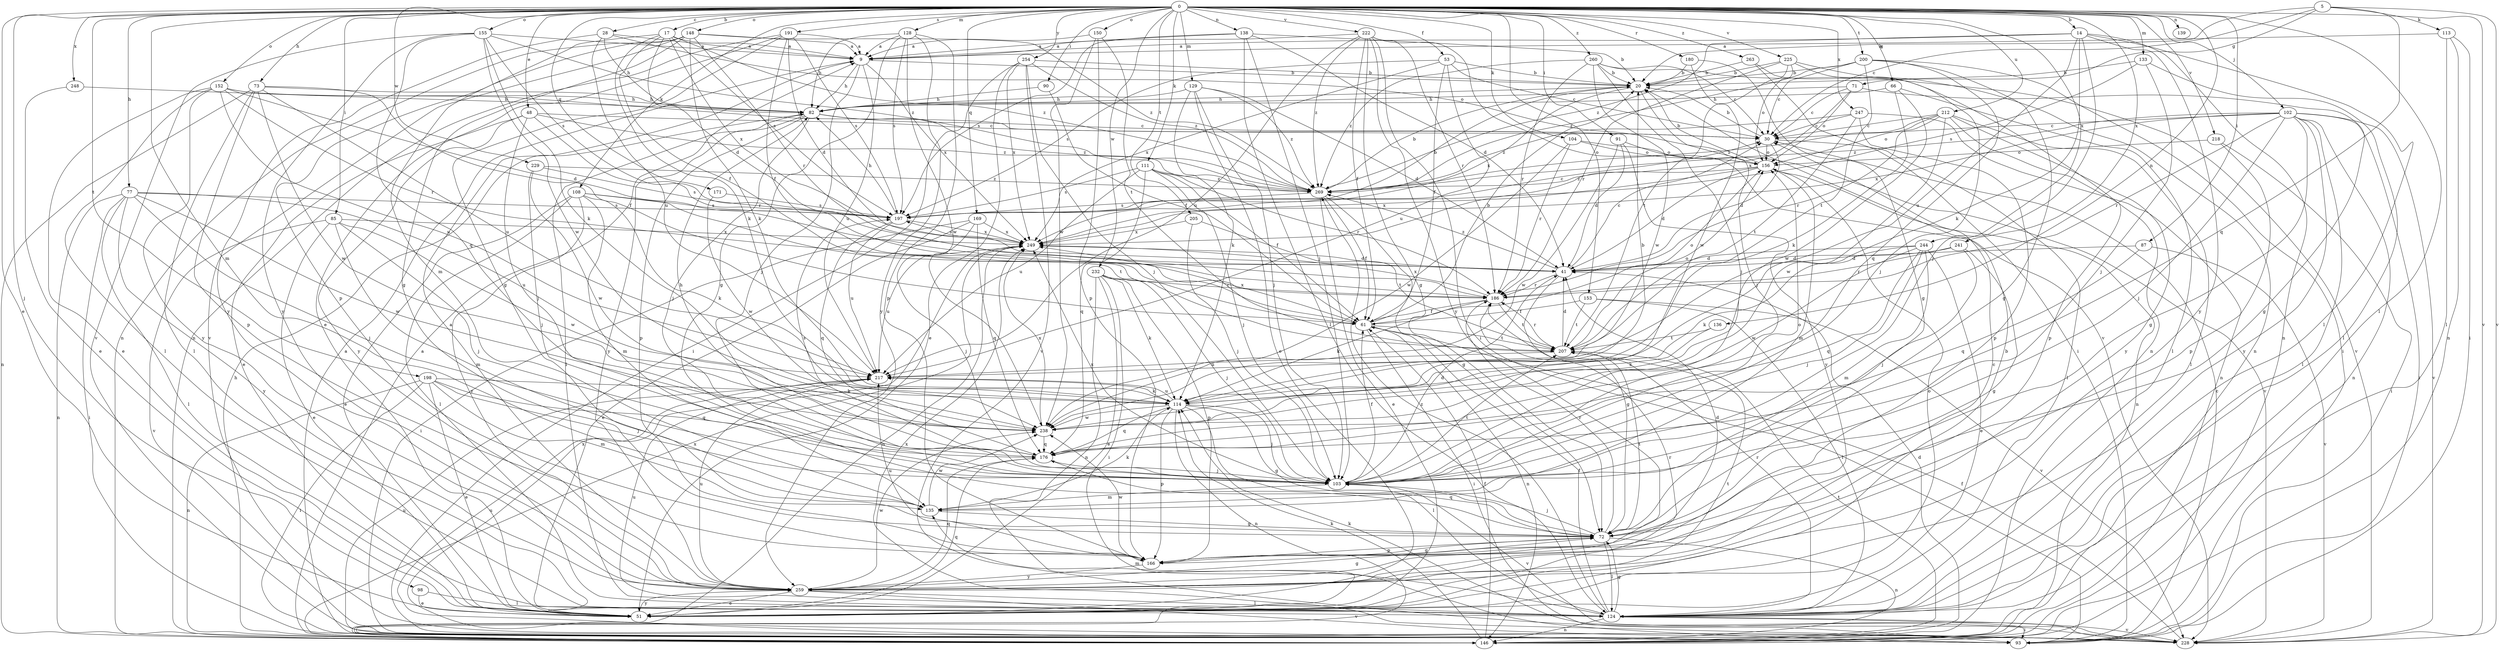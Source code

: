 strict digraph  {
0;
5;
9;
14;
17;
20;
28;
30;
41;
48;
51;
53;
61;
66;
71;
72;
73;
77;
82;
85;
87;
90;
91;
93;
98;
102;
103;
104;
108;
111;
113;
114;
124;
128;
129;
133;
135;
136;
138;
139;
146;
148;
150;
152;
153;
155;
156;
166;
169;
171;
176;
180;
186;
191;
197;
198;
200;
205;
207;
212;
217;
218;
222;
225;
228;
229;
232;
238;
241;
244;
247;
248;
249;
254;
259;
260;
263;
269;
0 -> 14  [label=b];
0 -> 17  [label=b];
0 -> 28  [label=c];
0 -> 48  [label=e];
0 -> 51  [label=e];
0 -> 53  [label=f];
0 -> 66  [label=g];
0 -> 73  [label=h];
0 -> 77  [label=h];
0 -> 85  [label=i];
0 -> 87  [label=i];
0 -> 90  [label=i];
0 -> 91  [label=i];
0 -> 98  [label=j];
0 -> 102  [label=j];
0 -> 104  [label=k];
0 -> 108  [label=k];
0 -> 111  [label=k];
0 -> 124  [label=l];
0 -> 128  [label=m];
0 -> 129  [label=m];
0 -> 133  [label=m];
0 -> 135  [label=m];
0 -> 136  [label=n];
0 -> 138  [label=n];
0 -> 139  [label=n];
0 -> 148  [label=o];
0 -> 150  [label=o];
0 -> 152  [label=o];
0 -> 153  [label=o];
0 -> 155  [label=o];
0 -> 169  [label=q];
0 -> 171  [label=q];
0 -> 180  [label=r];
0 -> 191  [label=s];
0 -> 198  [label=t];
0 -> 200  [label=t];
0 -> 205  [label=t];
0 -> 212  [label=u];
0 -> 218  [label=v];
0 -> 222  [label=v];
0 -> 225  [label=v];
0 -> 228  [label=v];
0 -> 229  [label=w];
0 -> 232  [label=w];
0 -> 241  [label=x];
0 -> 244  [label=x];
0 -> 247  [label=x];
0 -> 248  [label=x];
0 -> 254  [label=y];
0 -> 260  [label=z];
0 -> 263  [label=z];
5 -> 20  [label=b];
5 -> 30  [label=c];
5 -> 71  [label=g];
5 -> 113  [label=k];
5 -> 176  [label=q];
5 -> 228  [label=v];
9 -> 20  [label=b];
9 -> 82  [label=h];
9 -> 103  [label=j];
9 -> 217  [label=u];
9 -> 249  [label=x];
14 -> 9  [label=a];
14 -> 103  [label=j];
14 -> 114  [label=k];
14 -> 124  [label=l];
14 -> 146  [label=n];
14 -> 217  [label=u];
14 -> 259  [label=y];
14 -> 269  [label=z];
17 -> 9  [label=a];
17 -> 41  [label=d];
17 -> 61  [label=f];
17 -> 114  [label=k];
17 -> 135  [label=m];
17 -> 197  [label=s];
17 -> 249  [label=x];
17 -> 269  [label=z];
20 -> 82  [label=h];
20 -> 103  [label=j];
20 -> 249  [label=x];
28 -> 9  [label=a];
28 -> 82  [label=h];
28 -> 156  [label=o];
28 -> 217  [label=u];
28 -> 259  [label=y];
30 -> 20  [label=b];
30 -> 41  [label=d];
30 -> 124  [label=l];
30 -> 156  [label=o];
41 -> 30  [label=c];
41 -> 72  [label=g];
41 -> 186  [label=r];
41 -> 269  [label=z];
48 -> 30  [label=c];
48 -> 51  [label=e];
48 -> 103  [label=j];
48 -> 186  [label=r];
48 -> 259  [label=y];
48 -> 269  [label=z];
51 -> 20  [label=b];
51 -> 156  [label=o];
51 -> 176  [label=q];
51 -> 186  [label=r];
51 -> 207  [label=t];
51 -> 259  [label=y];
53 -> 20  [label=b];
53 -> 30  [label=c];
53 -> 61  [label=f];
53 -> 197  [label=s];
53 -> 217  [label=u];
53 -> 249  [label=x];
61 -> 20  [label=b];
61 -> 93  [label=i];
61 -> 146  [label=n];
61 -> 156  [label=o];
61 -> 207  [label=t];
61 -> 249  [label=x];
66 -> 82  [label=h];
66 -> 114  [label=k];
66 -> 124  [label=l];
66 -> 238  [label=w];
71 -> 30  [label=c];
71 -> 72  [label=g];
71 -> 82  [label=h];
71 -> 156  [label=o];
71 -> 249  [label=x];
72 -> 103  [label=j];
72 -> 124  [label=l];
72 -> 146  [label=n];
72 -> 166  [label=p];
72 -> 176  [label=q];
72 -> 186  [label=r];
72 -> 207  [label=t];
73 -> 61  [label=f];
73 -> 82  [label=h];
73 -> 124  [label=l];
73 -> 146  [label=n];
73 -> 166  [label=p];
73 -> 217  [label=u];
73 -> 238  [label=w];
77 -> 93  [label=i];
77 -> 103  [label=j];
77 -> 124  [label=l];
77 -> 146  [label=n];
77 -> 197  [label=s];
77 -> 217  [label=u];
77 -> 238  [label=w];
77 -> 259  [label=y];
82 -> 30  [label=c];
82 -> 103  [label=j];
82 -> 124  [label=l];
82 -> 166  [label=p];
82 -> 259  [label=y];
82 -> 269  [label=z];
85 -> 51  [label=e];
85 -> 103  [label=j];
85 -> 135  [label=m];
85 -> 228  [label=v];
85 -> 238  [label=w];
85 -> 249  [label=x];
87 -> 41  [label=d];
87 -> 176  [label=q];
87 -> 228  [label=v];
90 -> 61  [label=f];
90 -> 82  [label=h];
91 -> 41  [label=d];
91 -> 156  [label=o];
91 -> 238  [label=w];
91 -> 259  [label=y];
93 -> 9  [label=a];
93 -> 30  [label=c];
93 -> 217  [label=u];
93 -> 249  [label=x];
98 -> 51  [label=e];
98 -> 124  [label=l];
102 -> 30  [label=c];
102 -> 72  [label=g];
102 -> 93  [label=i];
102 -> 103  [label=j];
102 -> 124  [label=l];
102 -> 146  [label=n];
102 -> 186  [label=r];
102 -> 228  [label=v];
102 -> 249  [label=x];
102 -> 259  [label=y];
102 -> 269  [label=z];
103 -> 41  [label=d];
103 -> 61  [label=f];
103 -> 135  [label=m];
103 -> 156  [label=o];
103 -> 207  [label=t];
103 -> 228  [label=v];
103 -> 249  [label=x];
104 -> 156  [label=o];
104 -> 186  [label=r];
104 -> 228  [label=v];
104 -> 238  [label=w];
108 -> 51  [label=e];
108 -> 114  [label=k];
108 -> 124  [label=l];
108 -> 135  [label=m];
108 -> 197  [label=s];
108 -> 207  [label=t];
108 -> 259  [label=y];
111 -> 61  [label=f];
111 -> 103  [label=j];
111 -> 176  [label=q];
111 -> 186  [label=r];
111 -> 197  [label=s];
111 -> 217  [label=u];
111 -> 269  [label=z];
113 -> 9  [label=a];
113 -> 93  [label=i];
113 -> 124  [label=l];
113 -> 146  [label=n];
114 -> 20  [label=b];
114 -> 72  [label=g];
114 -> 103  [label=j];
114 -> 124  [label=l];
114 -> 146  [label=n];
114 -> 166  [label=p];
114 -> 176  [label=q];
114 -> 217  [label=u];
114 -> 238  [label=w];
124 -> 61  [label=f];
124 -> 72  [label=g];
124 -> 93  [label=i];
124 -> 135  [label=m];
124 -> 146  [label=n];
124 -> 186  [label=r];
124 -> 217  [label=u];
124 -> 228  [label=v];
124 -> 269  [label=z];
128 -> 9  [label=a];
128 -> 72  [label=g];
128 -> 82  [label=h];
128 -> 166  [label=p];
128 -> 197  [label=s];
128 -> 238  [label=w];
128 -> 259  [label=y];
129 -> 41  [label=d];
129 -> 51  [label=e];
129 -> 82  [label=h];
129 -> 103  [label=j];
129 -> 114  [label=k];
129 -> 269  [label=z];
133 -> 20  [label=b];
133 -> 103  [label=j];
133 -> 124  [label=l];
133 -> 197  [label=s];
135 -> 72  [label=g];
135 -> 114  [label=k];
135 -> 238  [label=w];
136 -> 114  [label=k];
136 -> 207  [label=t];
138 -> 9  [label=a];
138 -> 20  [label=b];
138 -> 41  [label=d];
138 -> 103  [label=j];
138 -> 124  [label=l];
138 -> 197  [label=s];
146 -> 9  [label=a];
146 -> 41  [label=d];
146 -> 61  [label=f];
146 -> 82  [label=h];
146 -> 114  [label=k];
146 -> 207  [label=t];
146 -> 249  [label=x];
148 -> 9  [label=a];
148 -> 72  [label=g];
148 -> 114  [label=k];
148 -> 146  [label=n];
148 -> 166  [label=p];
148 -> 186  [label=r];
148 -> 228  [label=v];
148 -> 269  [label=z];
150 -> 9  [label=a];
150 -> 166  [label=p];
150 -> 207  [label=t];
150 -> 238  [label=w];
152 -> 30  [label=c];
152 -> 41  [label=d];
152 -> 51  [label=e];
152 -> 82  [label=h];
152 -> 124  [label=l];
152 -> 186  [label=r];
152 -> 217  [label=u];
152 -> 259  [label=y];
153 -> 61  [label=f];
153 -> 124  [label=l];
153 -> 207  [label=t];
153 -> 228  [label=v];
155 -> 9  [label=a];
155 -> 114  [label=k];
155 -> 176  [label=q];
155 -> 197  [label=s];
155 -> 228  [label=v];
155 -> 238  [label=w];
155 -> 259  [label=y];
155 -> 269  [label=z];
156 -> 20  [label=b];
156 -> 41  [label=d];
156 -> 135  [label=m];
156 -> 146  [label=n];
156 -> 249  [label=x];
156 -> 269  [label=z];
166 -> 41  [label=d];
166 -> 72  [label=g];
166 -> 217  [label=u];
166 -> 238  [label=w];
166 -> 259  [label=y];
169 -> 51  [label=e];
169 -> 93  [label=i];
169 -> 103  [label=j];
169 -> 176  [label=q];
169 -> 249  [label=x];
171 -> 197  [label=s];
171 -> 238  [label=w];
176 -> 82  [label=h];
176 -> 103  [label=j];
176 -> 197  [label=s];
180 -> 20  [label=b];
180 -> 72  [label=g];
180 -> 238  [label=w];
186 -> 61  [label=f];
186 -> 114  [label=k];
186 -> 207  [label=t];
186 -> 249  [label=x];
191 -> 9  [label=a];
191 -> 41  [label=d];
191 -> 51  [label=e];
191 -> 61  [label=f];
191 -> 72  [label=g];
191 -> 146  [label=n];
191 -> 197  [label=s];
197 -> 20  [label=b];
197 -> 30  [label=c];
197 -> 82  [label=h];
197 -> 176  [label=q];
197 -> 217  [label=u];
197 -> 249  [label=x];
198 -> 51  [label=e];
198 -> 93  [label=i];
198 -> 103  [label=j];
198 -> 114  [label=k];
198 -> 135  [label=m];
198 -> 146  [label=n];
198 -> 176  [label=q];
200 -> 20  [label=b];
200 -> 30  [label=c];
200 -> 72  [label=g];
200 -> 93  [label=i];
200 -> 176  [label=q];
200 -> 207  [label=t];
200 -> 269  [label=z];
205 -> 103  [label=j];
205 -> 207  [label=t];
205 -> 249  [label=x];
207 -> 41  [label=d];
207 -> 156  [label=o];
207 -> 186  [label=r];
207 -> 217  [label=u];
212 -> 30  [label=c];
212 -> 124  [label=l];
212 -> 156  [label=o];
212 -> 166  [label=p];
212 -> 186  [label=r];
212 -> 238  [label=w];
212 -> 259  [label=y];
212 -> 269  [label=z];
217 -> 114  [label=k];
218 -> 93  [label=i];
218 -> 156  [label=o];
218 -> 166  [label=p];
222 -> 9  [label=a];
222 -> 61  [label=f];
222 -> 72  [label=g];
222 -> 93  [label=i];
222 -> 186  [label=r];
222 -> 217  [label=u];
222 -> 228  [label=v];
222 -> 259  [label=y];
222 -> 269  [label=z];
225 -> 20  [label=b];
225 -> 103  [label=j];
225 -> 146  [label=n];
225 -> 156  [label=o];
225 -> 186  [label=r];
225 -> 207  [label=t];
228 -> 61  [label=f];
228 -> 114  [label=k];
228 -> 217  [label=u];
228 -> 249  [label=x];
229 -> 103  [label=j];
229 -> 197  [label=s];
229 -> 238  [label=w];
229 -> 269  [label=z];
232 -> 51  [label=e];
232 -> 93  [label=i];
232 -> 103  [label=j];
232 -> 114  [label=k];
232 -> 146  [label=n];
232 -> 166  [label=p];
232 -> 186  [label=r];
238 -> 176  [label=q];
238 -> 249  [label=x];
241 -> 41  [label=d];
241 -> 72  [label=g];
241 -> 103  [label=j];
241 -> 186  [label=r];
244 -> 41  [label=d];
244 -> 51  [label=e];
244 -> 103  [label=j];
244 -> 114  [label=k];
244 -> 135  [label=m];
244 -> 176  [label=q];
244 -> 238  [label=w];
247 -> 30  [label=c];
247 -> 146  [label=n];
247 -> 166  [label=p];
247 -> 207  [label=t];
247 -> 269  [label=z];
248 -> 51  [label=e];
248 -> 82  [label=h];
249 -> 41  [label=d];
249 -> 146  [label=n];
249 -> 197  [label=s];
249 -> 217  [label=u];
254 -> 20  [label=b];
254 -> 51  [label=e];
254 -> 93  [label=i];
254 -> 103  [label=j];
254 -> 228  [label=v];
254 -> 249  [label=x];
254 -> 269  [label=z];
259 -> 9  [label=a];
259 -> 30  [label=c];
259 -> 51  [label=e];
259 -> 72  [label=g];
259 -> 124  [label=l];
259 -> 176  [label=q];
259 -> 217  [label=u];
259 -> 228  [label=v];
259 -> 238  [label=w];
260 -> 20  [label=b];
260 -> 30  [label=c];
260 -> 103  [label=j];
260 -> 186  [label=r];
260 -> 228  [label=v];
260 -> 238  [label=w];
260 -> 269  [label=z];
263 -> 20  [label=b];
263 -> 93  [label=i];
263 -> 146  [label=n];
269 -> 20  [label=b];
269 -> 51  [label=e];
269 -> 61  [label=f];
269 -> 72  [label=g];
269 -> 197  [label=s];
}
